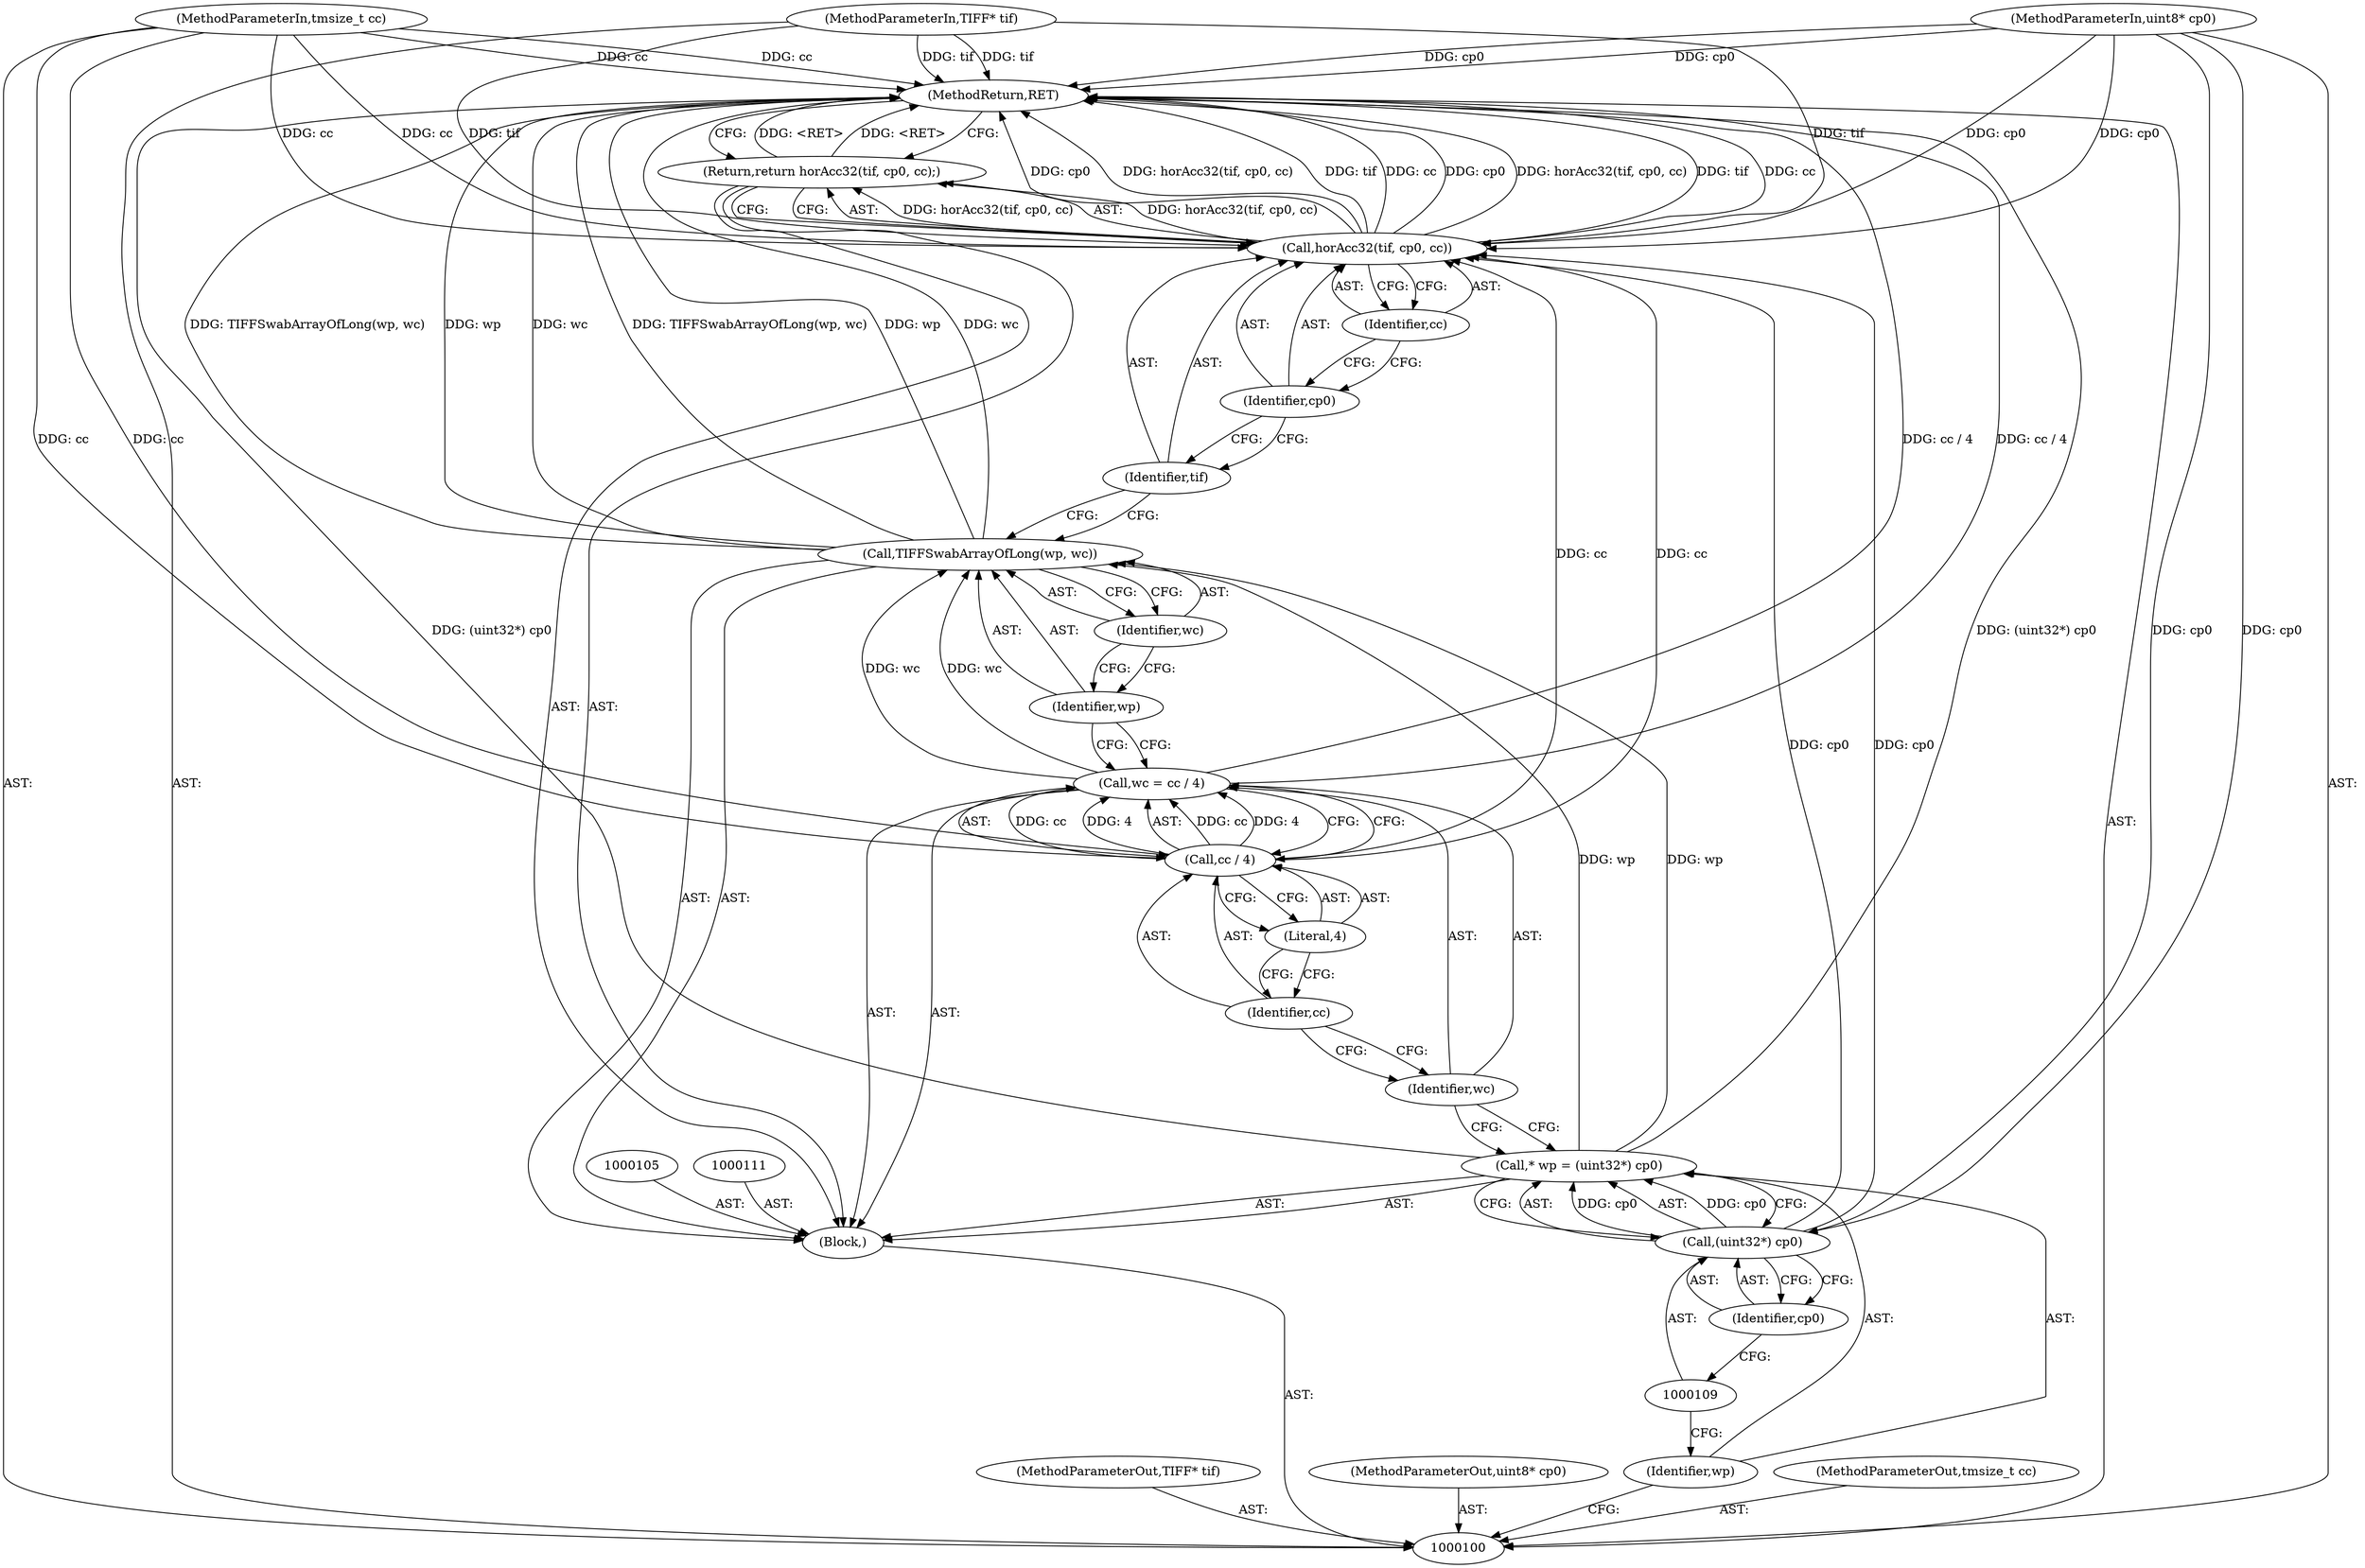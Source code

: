 digraph "0_libtiff_3ca657a8793dd011bf869695d72ad31c779c3cc1_12" {
"1000125" [label="(MethodReturn,RET)"];
"1000101" [label="(MethodParameterIn,TIFF* tif)"];
"1000159" [label="(MethodParameterOut,TIFF* tif)"];
"1000102" [label="(MethodParameterIn,uint8* cp0)"];
"1000160" [label="(MethodParameterOut,uint8* cp0)"];
"1000103" [label="(MethodParameterIn,tmsize_t cc)"];
"1000161" [label="(MethodParameterOut,tmsize_t cc)"];
"1000104" [label="(Block,)"];
"1000107" [label="(Identifier,wp)"];
"1000108" [label="(Call,(uint32*) cp0)"];
"1000110" [label="(Identifier,cp0)"];
"1000106" [label="(Call,* wp = (uint32*) cp0)"];
"1000112" [label="(Call,wc = cc / 4)"];
"1000113" [label="(Identifier,wc)"];
"1000114" [label="(Call,cc / 4)"];
"1000115" [label="(Identifier,cc)"];
"1000116" [label="(Literal,4)"];
"1000118" [label="(Identifier,wp)"];
"1000119" [label="(Identifier,wc)"];
"1000117" [label="(Call,TIFFSwabArrayOfLong(wp, wc))"];
"1000120" [label="(Return,return horAcc32(tif, cp0, cc);)"];
"1000122" [label="(Identifier,tif)"];
"1000123" [label="(Identifier,cp0)"];
"1000124" [label="(Identifier,cc)"];
"1000121" [label="(Call,horAcc32(tif, cp0, cc))"];
"1000125" -> "1000100"  [label="AST: "];
"1000125" -> "1000120"  [label="CFG: "];
"1000120" -> "1000125"  [label="DDG: <RET>"];
"1000117" -> "1000125"  [label="DDG: TIFFSwabArrayOfLong(wp, wc)"];
"1000117" -> "1000125"  [label="DDG: wp"];
"1000117" -> "1000125"  [label="DDG: wc"];
"1000106" -> "1000125"  [label="DDG: (uint32*) cp0"];
"1000112" -> "1000125"  [label="DDG: cc / 4"];
"1000121" -> "1000125"  [label="DDG: cp0"];
"1000121" -> "1000125"  [label="DDG: horAcc32(tif, cp0, cc)"];
"1000121" -> "1000125"  [label="DDG: tif"];
"1000121" -> "1000125"  [label="DDG: cc"];
"1000103" -> "1000125"  [label="DDG: cc"];
"1000101" -> "1000125"  [label="DDG: tif"];
"1000102" -> "1000125"  [label="DDG: cp0"];
"1000101" -> "1000100"  [label="AST: "];
"1000101" -> "1000125"  [label="DDG: tif"];
"1000101" -> "1000121"  [label="DDG: tif"];
"1000159" -> "1000100"  [label="AST: "];
"1000102" -> "1000100"  [label="AST: "];
"1000102" -> "1000125"  [label="DDG: cp0"];
"1000102" -> "1000108"  [label="DDG: cp0"];
"1000102" -> "1000121"  [label="DDG: cp0"];
"1000160" -> "1000100"  [label="AST: "];
"1000103" -> "1000100"  [label="AST: "];
"1000103" -> "1000125"  [label="DDG: cc"];
"1000103" -> "1000114"  [label="DDG: cc"];
"1000103" -> "1000121"  [label="DDG: cc"];
"1000161" -> "1000100"  [label="AST: "];
"1000104" -> "1000100"  [label="AST: "];
"1000105" -> "1000104"  [label="AST: "];
"1000106" -> "1000104"  [label="AST: "];
"1000111" -> "1000104"  [label="AST: "];
"1000112" -> "1000104"  [label="AST: "];
"1000117" -> "1000104"  [label="AST: "];
"1000120" -> "1000104"  [label="AST: "];
"1000107" -> "1000106"  [label="AST: "];
"1000107" -> "1000100"  [label="CFG: "];
"1000109" -> "1000107"  [label="CFG: "];
"1000108" -> "1000106"  [label="AST: "];
"1000108" -> "1000110"  [label="CFG: "];
"1000109" -> "1000108"  [label="AST: "];
"1000110" -> "1000108"  [label="AST: "];
"1000106" -> "1000108"  [label="CFG: "];
"1000108" -> "1000106"  [label="DDG: cp0"];
"1000102" -> "1000108"  [label="DDG: cp0"];
"1000108" -> "1000121"  [label="DDG: cp0"];
"1000110" -> "1000108"  [label="AST: "];
"1000110" -> "1000109"  [label="CFG: "];
"1000108" -> "1000110"  [label="CFG: "];
"1000106" -> "1000104"  [label="AST: "];
"1000106" -> "1000108"  [label="CFG: "];
"1000107" -> "1000106"  [label="AST: "];
"1000108" -> "1000106"  [label="AST: "];
"1000113" -> "1000106"  [label="CFG: "];
"1000106" -> "1000125"  [label="DDG: (uint32*) cp0"];
"1000108" -> "1000106"  [label="DDG: cp0"];
"1000106" -> "1000117"  [label="DDG: wp"];
"1000112" -> "1000104"  [label="AST: "];
"1000112" -> "1000114"  [label="CFG: "];
"1000113" -> "1000112"  [label="AST: "];
"1000114" -> "1000112"  [label="AST: "];
"1000118" -> "1000112"  [label="CFG: "];
"1000112" -> "1000125"  [label="DDG: cc / 4"];
"1000114" -> "1000112"  [label="DDG: cc"];
"1000114" -> "1000112"  [label="DDG: 4"];
"1000112" -> "1000117"  [label="DDG: wc"];
"1000113" -> "1000112"  [label="AST: "];
"1000113" -> "1000106"  [label="CFG: "];
"1000115" -> "1000113"  [label="CFG: "];
"1000114" -> "1000112"  [label="AST: "];
"1000114" -> "1000116"  [label="CFG: "];
"1000115" -> "1000114"  [label="AST: "];
"1000116" -> "1000114"  [label="AST: "];
"1000112" -> "1000114"  [label="CFG: "];
"1000114" -> "1000112"  [label="DDG: cc"];
"1000114" -> "1000112"  [label="DDG: 4"];
"1000103" -> "1000114"  [label="DDG: cc"];
"1000114" -> "1000121"  [label="DDG: cc"];
"1000115" -> "1000114"  [label="AST: "];
"1000115" -> "1000113"  [label="CFG: "];
"1000116" -> "1000115"  [label="CFG: "];
"1000116" -> "1000114"  [label="AST: "];
"1000116" -> "1000115"  [label="CFG: "];
"1000114" -> "1000116"  [label="CFG: "];
"1000118" -> "1000117"  [label="AST: "];
"1000118" -> "1000112"  [label="CFG: "];
"1000119" -> "1000118"  [label="CFG: "];
"1000119" -> "1000117"  [label="AST: "];
"1000119" -> "1000118"  [label="CFG: "];
"1000117" -> "1000119"  [label="CFG: "];
"1000117" -> "1000104"  [label="AST: "];
"1000117" -> "1000119"  [label="CFG: "];
"1000118" -> "1000117"  [label="AST: "];
"1000119" -> "1000117"  [label="AST: "];
"1000122" -> "1000117"  [label="CFG: "];
"1000117" -> "1000125"  [label="DDG: TIFFSwabArrayOfLong(wp, wc)"];
"1000117" -> "1000125"  [label="DDG: wp"];
"1000117" -> "1000125"  [label="DDG: wc"];
"1000106" -> "1000117"  [label="DDG: wp"];
"1000112" -> "1000117"  [label="DDG: wc"];
"1000120" -> "1000104"  [label="AST: "];
"1000120" -> "1000121"  [label="CFG: "];
"1000121" -> "1000120"  [label="AST: "];
"1000125" -> "1000120"  [label="CFG: "];
"1000120" -> "1000125"  [label="DDG: <RET>"];
"1000121" -> "1000120"  [label="DDG: horAcc32(tif, cp0, cc)"];
"1000122" -> "1000121"  [label="AST: "];
"1000122" -> "1000117"  [label="CFG: "];
"1000123" -> "1000122"  [label="CFG: "];
"1000123" -> "1000121"  [label="AST: "];
"1000123" -> "1000122"  [label="CFG: "];
"1000124" -> "1000123"  [label="CFG: "];
"1000124" -> "1000121"  [label="AST: "];
"1000124" -> "1000123"  [label="CFG: "];
"1000121" -> "1000124"  [label="CFG: "];
"1000121" -> "1000120"  [label="AST: "];
"1000121" -> "1000124"  [label="CFG: "];
"1000122" -> "1000121"  [label="AST: "];
"1000123" -> "1000121"  [label="AST: "];
"1000124" -> "1000121"  [label="AST: "];
"1000120" -> "1000121"  [label="CFG: "];
"1000121" -> "1000125"  [label="DDG: cp0"];
"1000121" -> "1000125"  [label="DDG: horAcc32(tif, cp0, cc)"];
"1000121" -> "1000125"  [label="DDG: tif"];
"1000121" -> "1000125"  [label="DDG: cc"];
"1000121" -> "1000120"  [label="DDG: horAcc32(tif, cp0, cc)"];
"1000101" -> "1000121"  [label="DDG: tif"];
"1000108" -> "1000121"  [label="DDG: cp0"];
"1000102" -> "1000121"  [label="DDG: cp0"];
"1000114" -> "1000121"  [label="DDG: cc"];
"1000103" -> "1000121"  [label="DDG: cc"];
}
